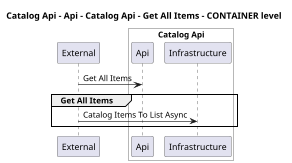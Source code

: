 @startuml
skinparam dpi 60

title Catalog Api - Api - Catalog Api - Get All Items - CONTAINER level

participant "External" as C4InterFlow.SoftwareSystems.ExternalSystem

box "Catalog Api" #White
    participant "Api" as dotnet.eShop.Architecture.SoftwareSystems.CatalogApi.Containers.Api
    participant "Infrastructure" as dotnet.eShop.Architecture.SoftwareSystems.CatalogApi.Containers.Infrastructure
end box


C4InterFlow.SoftwareSystems.ExternalSystem -> dotnet.eShop.Architecture.SoftwareSystems.CatalogApi.Containers.Api : Get All Items
group Get All Items
C4InterFlow.SoftwareSystems.ExternalSystem -> dotnet.eShop.Architecture.SoftwareSystems.CatalogApi.Containers.Infrastructure : Catalog Items To List Async
end


@enduml
